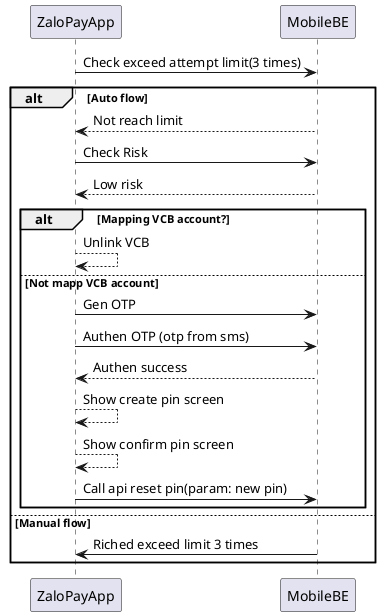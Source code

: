 @startuml
ZaloPayApp -> MobileBE: Check exceed attempt limit(3 times)
' - Auto Flow
alt Auto flow
MobileBE --> ZaloPayApp: Not reach limit
ZaloPayApp -> MobileBE: Check Risk
MobileBE --> ZaloPayApp: Low risk
' - Link VCB
alt Mapping VCB account?

ZaloPayApp --> ZaloPayApp: Unlink VCB


else Not mapp VCB account
ZaloPayApp -> MobileBE: Gen OTP
ZaloPayApp -> MobileBE: Authen OTP (otp from sms)
MobileBE --> ZaloPayApp: Authen success

ZaloPayApp --> ZaloPayApp: Show create pin screen

ZaloPayApp --> ZaloPayApp: Show confirm pin screen

ZaloPayApp -> MobileBE: Call api reset pin(param: new pin)

end
else Manual flow
MobileBE -> ZaloPayApp: Riched exceed limit 3 times
end
@enduml